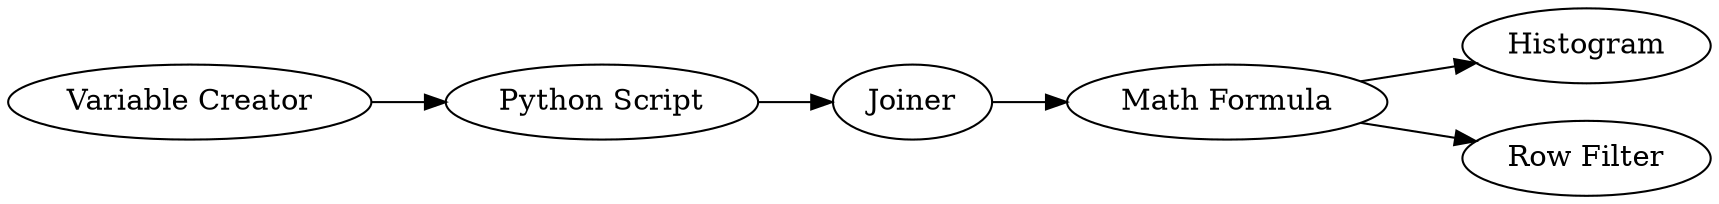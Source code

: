 digraph {
	11 -> 6
	7 -> 8
	8 -> 9
	8 -> 10
	6 -> 7
	7 [label=Joiner]
	9 [label=Histogram]
	11 [label="Variable Creator"]
	6 [label="Python Script"]
	8 [label="Math Formula"]
	10 [label="Row Filter"]
	rankdir=LR
}

